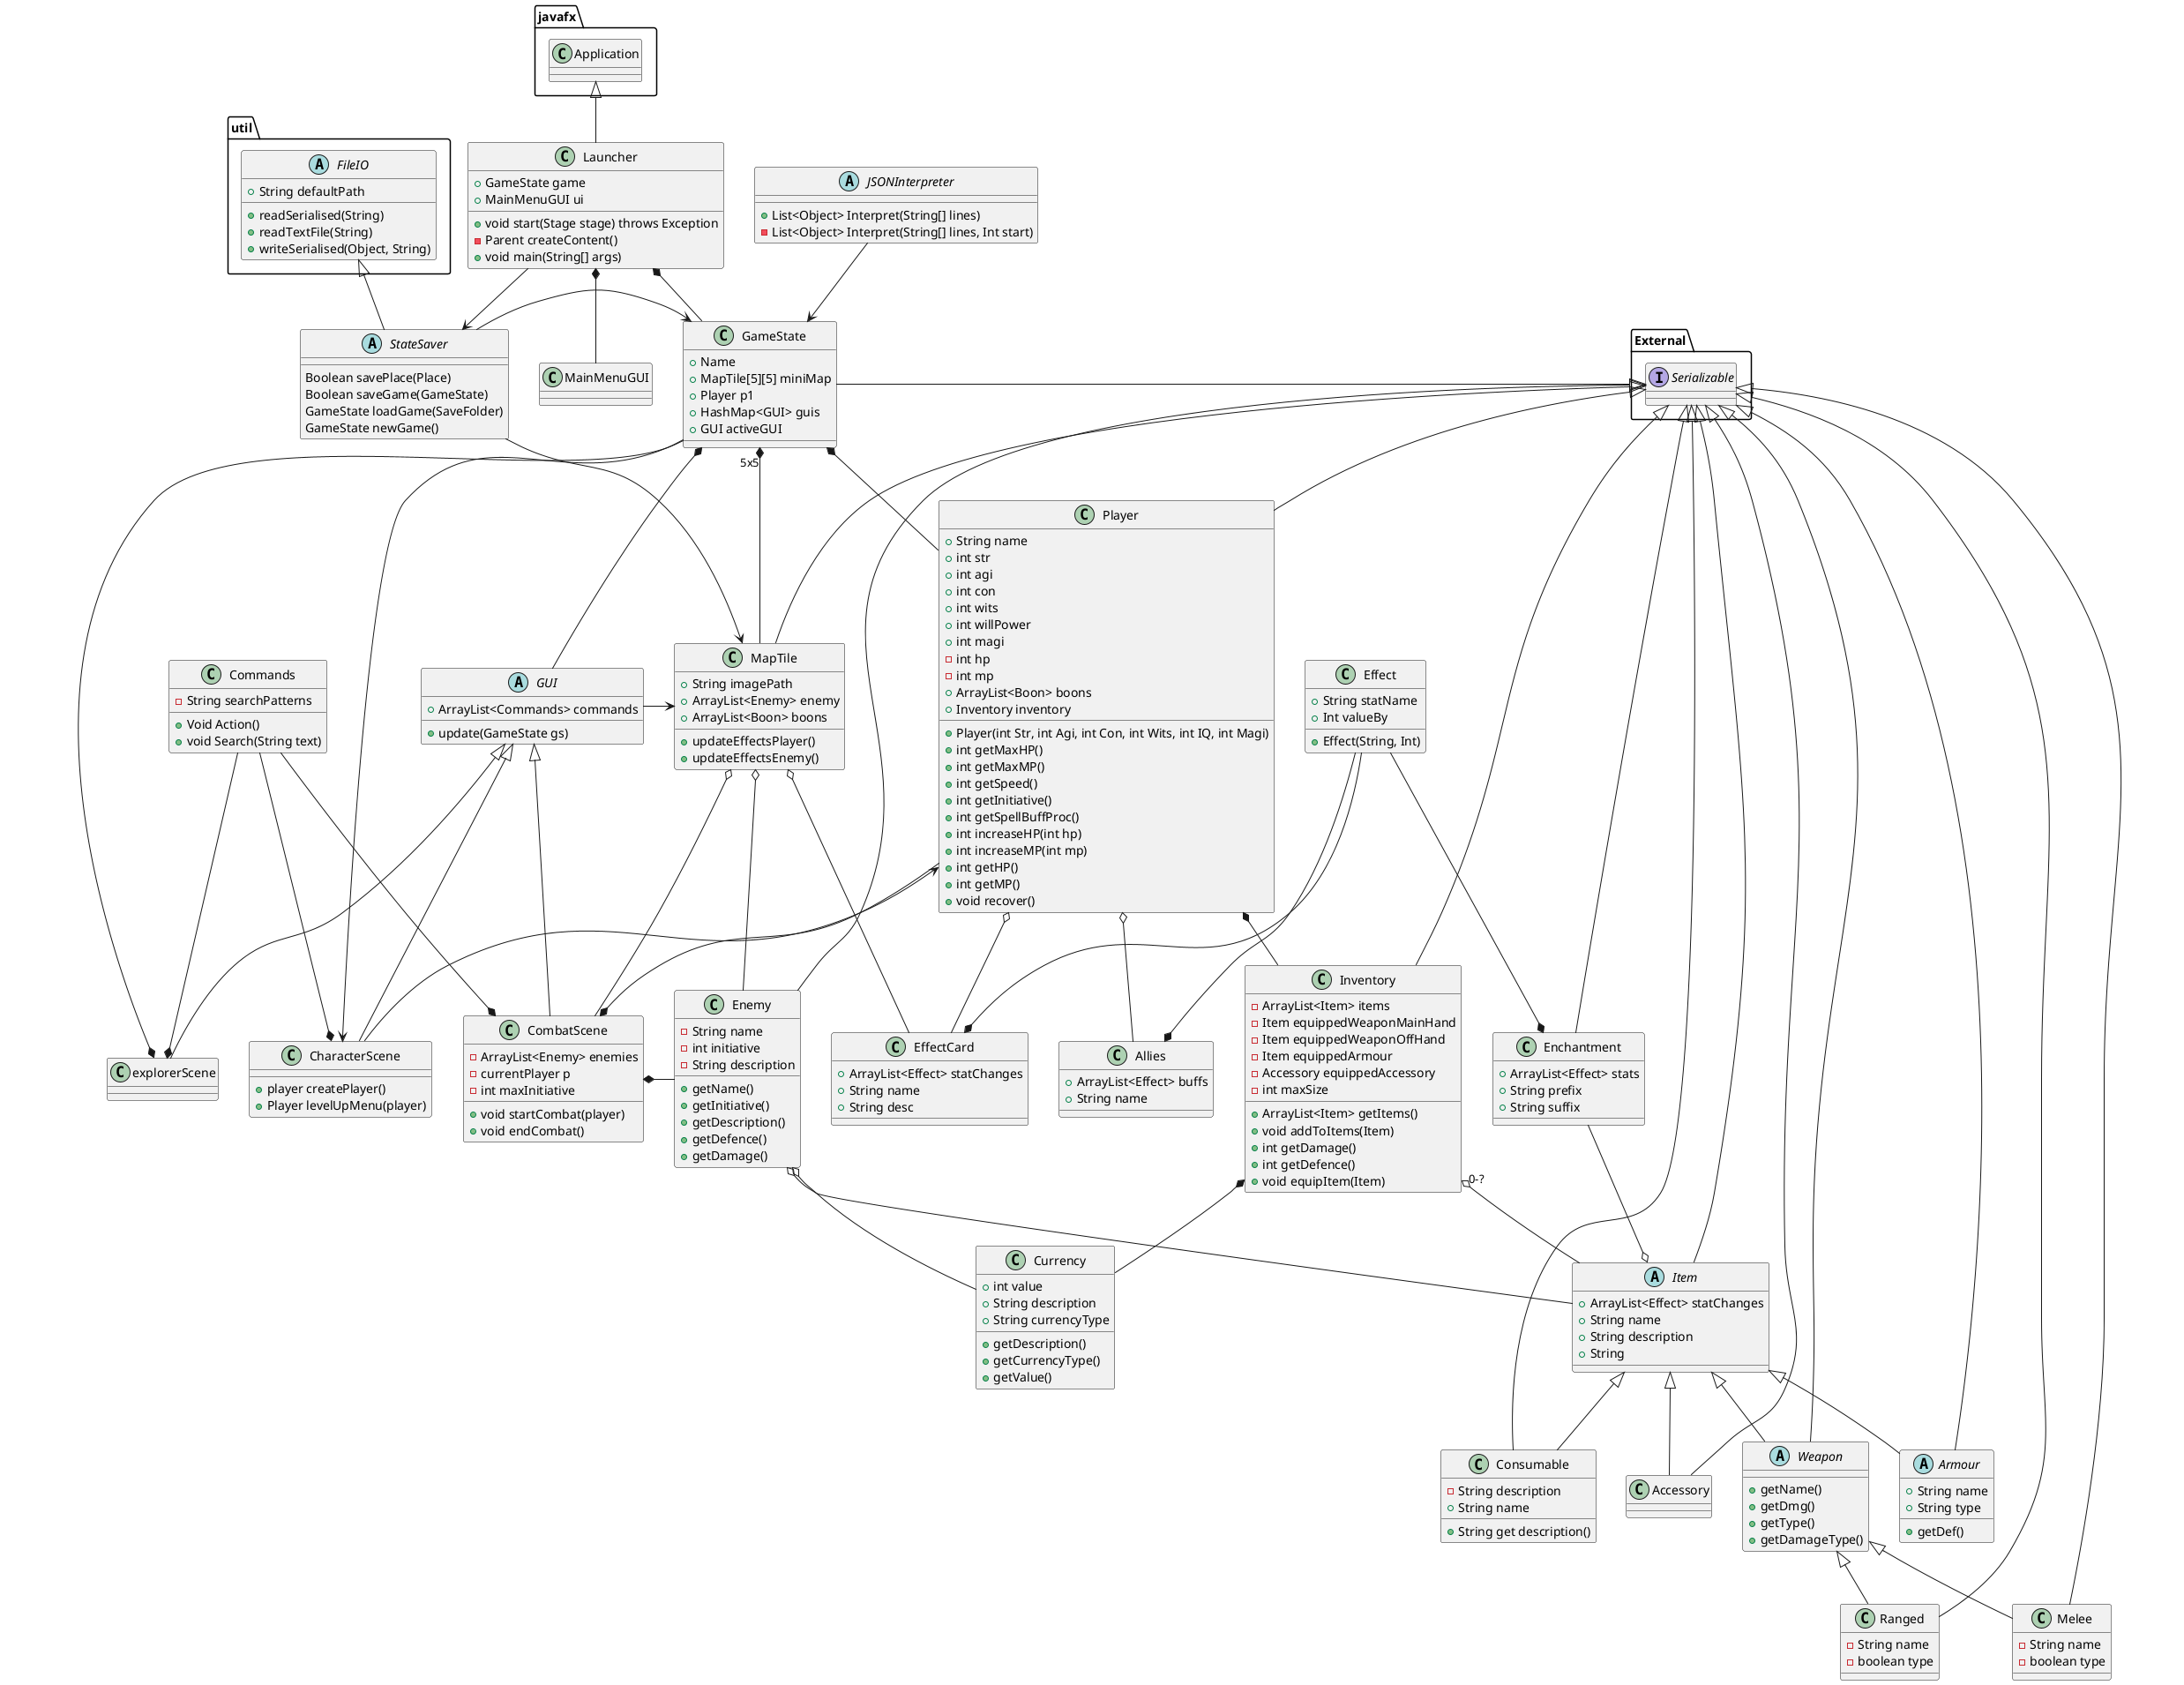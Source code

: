 @startuml
'https://plantuml.com/class-diagram

class Launcher extends javafx.Application {
    + void start(Stage stage) throws Exception
    - Parent createContent()
    + void main(String[] args)
    + GameState game
    + MainMenuGUI ui
}
abstract class GUI {
    + update(GameState gs)
    + ArrayList<Commands> commands
}
class explorerScene extends GUI {
}
class CharacterScene extends GUI{
    + player createPlayer()
    + Player levelUpMenu(player)
}
abstract class StateSaver Extends util.FileIO {
    Boolean savePlace(Place)
    Boolean saveGame(GameState)
    GameState loadGame(SaveFolder)
    GameState newGame()
}
abstract class util.FileIO {
    + String defaultPath
    + readSerialised(String)
    + readTextFile(String)
    + writeSerialised(Object, String)
}
class GameState extends External.Serializable{
    + Name
    + MapTile[5][5] miniMap
    + Player p1
    + HashMap<GUI> guis
    + GUI activeGUI
}
abstract class JSONInterpreter {
    + List<Object> Interpret(String[] lines)
    - List<Object> Interpret(String[] lines, Int start)
}
class Commands {
    - String searchPatterns
    + Void Action()
    + void Search(String text)
}
class Player extends External.Serializable {
    + Player(int Str, int Agi, int Con, int Wits, int IQ, int Magi)
    + String name
    + int str
    + int agi
    + int con
    + int wits
    + int willPower
    + int magi
    - int hp
    - int mp
    + int getMaxHP()
    + int getMaxMP()
    + int getSpeed()
    + ArrayList<Boon> boons
    + Inventory inventory
    + int getInitiative()
    + int getSpellBuffProc()
    + int increaseHP(int hp)
    + int increaseMP(int mp)
    + int getHP()
    + int getMP()
    + void recover()
}
class Effect{
    + String statName
    + Int valueBy
    + Effect(String, Int)
}
class Allies {
    + ArrayList<Effect> buffs
    + String name
}
class Inventory extends External.Serializable {
    - ArrayList<Item> items
    - Item equippedWeaponMainHand
    - Item equippedWeaponOffHand
    - Item equippedArmour
    - Accessory equippedAccessory
    - int maxSize
    + ArrayList<Item> getItems()
    + void addToItems(Item)
    + int getDamage()
    + int getDefence()
    + void equipItem(Item)
}
class MapTile extends External.Serializable {
    + updateEffectsPlayer()
    + updateEffectsEnemy()
    + String imagePath
    + ArrayList<Enemy> enemy
    + ArrayList<Boon> boons
}
abstract class Item extends External.Serializable{
    + ArrayList<Effect> statChanges
    + String name
    + String description
    + String
}
abstract class Weapon extends Item, External.Serializable {
    +getName()
    +getDmg()
    +getType()
    +getDamageType()
}
class Melee extends Weapon, External.Serializable {
    - String name
    - boolean type
}
class Ranged extends Weapon, External.Serializable {
    - String name
    - boolean type
}
abstract class Armour extends Item, External.Serializable {
    + String name
    + String type
    + getDef()
}
class Consumable extends Item, External.Serializable {
    - String description
    + String get description()
    + String name
}
class Accessory extends Item, External.Serializable {
}
class Enchantment extends External.Serializable{
    + ArrayList<Effect> stats
    + String prefix
    + String suffix
}
class Currency{
    + int value
    + String description
    + getDescription()
    + String currencyType
    + getCurrencyType()
    + getValue()

}
class Enemy extends External.Serializable {
    - String name
    - int initiative
    - String description
    + getName()
    + getInitiative()
    + getDescription()
    + getDefence()
    + getDamage()
}
class CombatScene extends GUI {
    - ArrayList<Enemy> enemies
    - currentPlayer p
    - int maxInitiative
    + void startCombat(player)
    + void endCombat()


}
class EffectCard {
    + ArrayList<Effect> statChanges
    + String name
    + String desc
}
interface External.Serializable
Launcher --> StateSaver
Launcher *-- GameState
Launcher *-- MainMenuGUI
GameState *-- GUI
GUI -> MapTile
StateSaver -> MapTile
StateSaver -> GameState
GameState --> CharacterScene
GameState -* explorerScene
JSONInterpreter --> GameState
Player <- CharacterScene
GameState *-- Player
Commands --* explorerScene
Commands --* CharacterScene
Commands --* CombatScene
Player o-- Allies
Player *-- Inventory
GameState "5x5" *-- MapTile
Inventory "0-?" o-- Item
Enchantment -o Item
Effect --* Enchantment
Effect --* Allies
Effect --* EffectCard
Inventory *- Currency
Enemy o-- Currency
Enemy o- Item
MapTile o-- Enemy
MapTile o-- CombatScene
Player -* CombatScene
CombatScene *- Enemy
Player o-- EffectCard
MapTile o-- EffectCard

@enduml